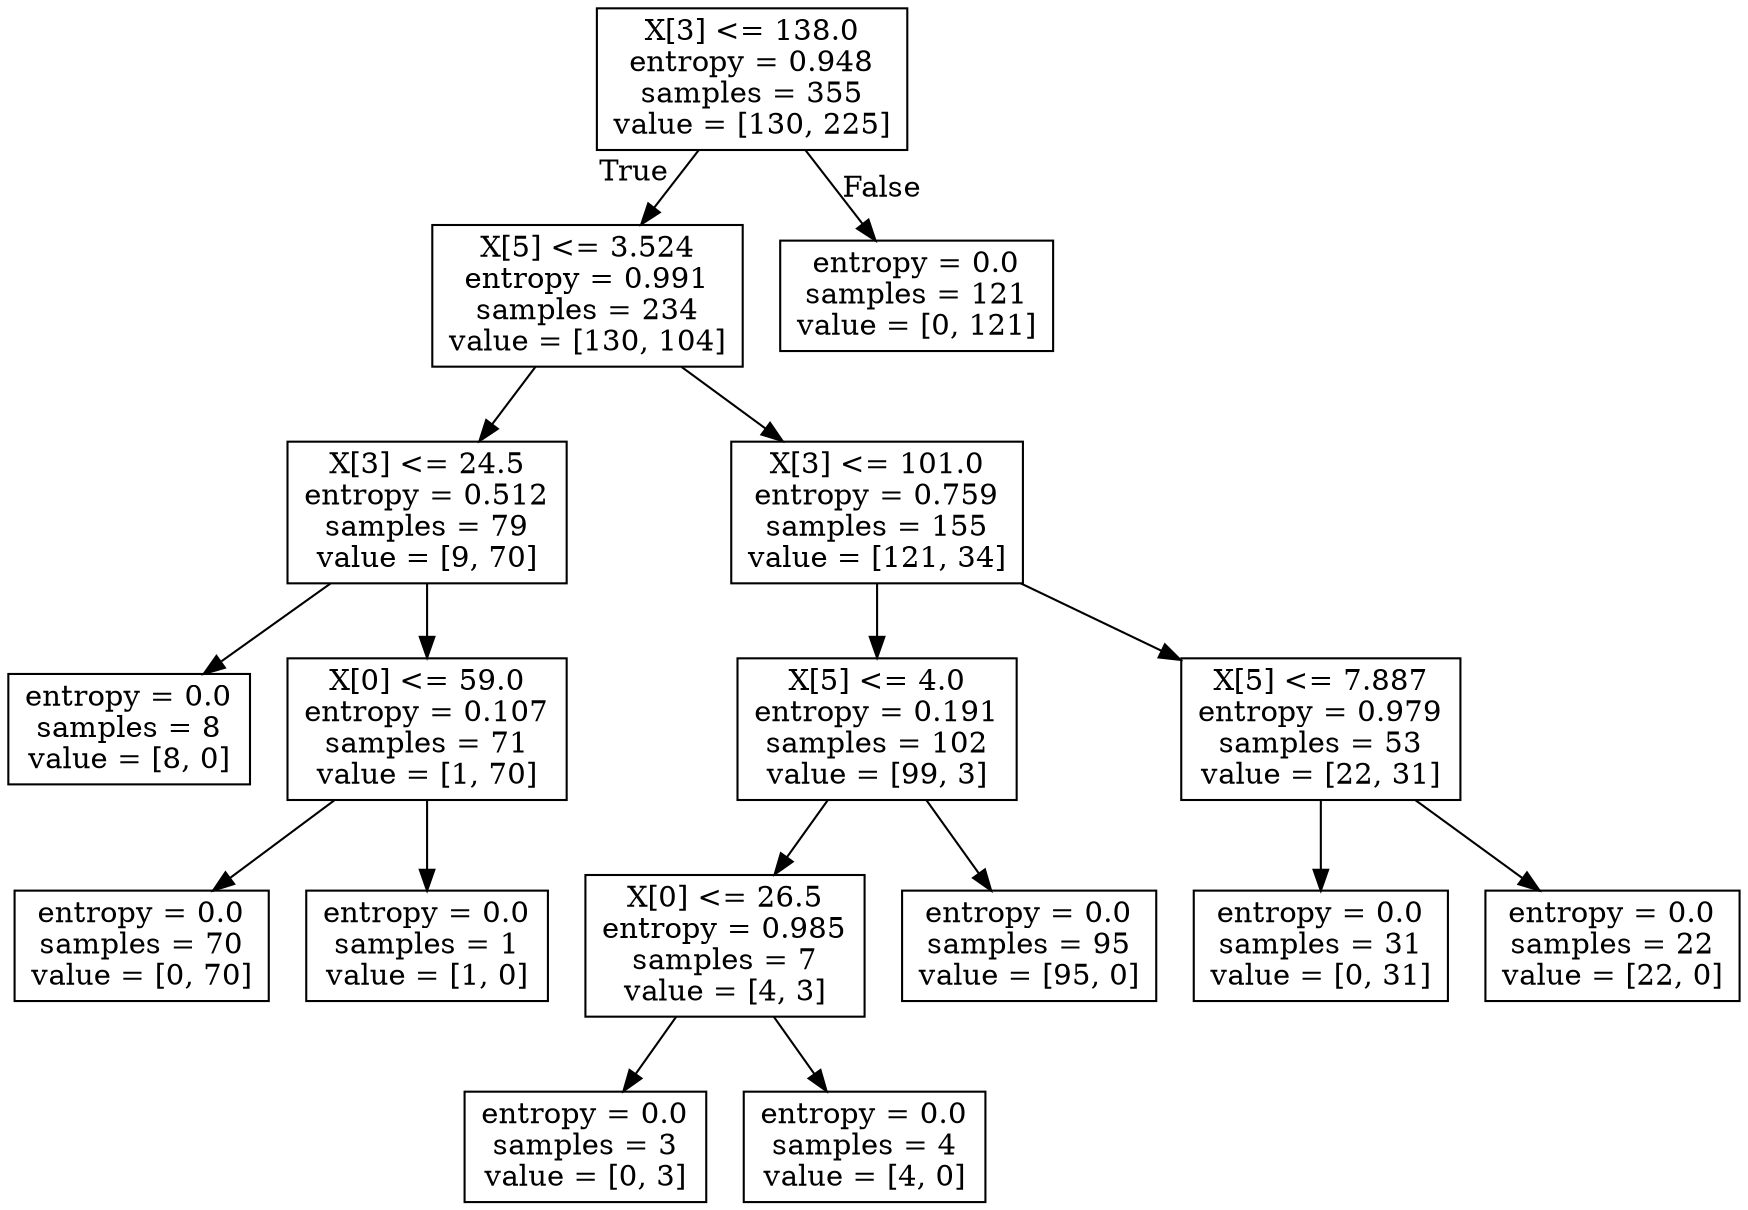 digraph Tree {
node [shape=box] ;
0 [label="X[3] <= 138.0\nentropy = 0.948\nsamples = 355\nvalue = [130, 225]"] ;
1 [label="X[5] <= 3.524\nentropy = 0.991\nsamples = 234\nvalue = [130, 104]"] ;
0 -> 1 [labeldistance=2.5, labelangle=45, headlabel="True"] ;
2 [label="X[3] <= 24.5\nentropy = 0.512\nsamples = 79\nvalue = [9, 70]"] ;
1 -> 2 ;
3 [label="entropy = 0.0\nsamples = 8\nvalue = [8, 0]"] ;
2 -> 3 ;
4 [label="X[0] <= 59.0\nentropy = 0.107\nsamples = 71\nvalue = [1, 70]"] ;
2 -> 4 ;
5 [label="entropy = 0.0\nsamples = 70\nvalue = [0, 70]"] ;
4 -> 5 ;
6 [label="entropy = 0.0\nsamples = 1\nvalue = [1, 0]"] ;
4 -> 6 ;
7 [label="X[3] <= 101.0\nentropy = 0.759\nsamples = 155\nvalue = [121, 34]"] ;
1 -> 7 ;
8 [label="X[5] <= 4.0\nentropy = 0.191\nsamples = 102\nvalue = [99, 3]"] ;
7 -> 8 ;
9 [label="X[0] <= 26.5\nentropy = 0.985\nsamples = 7\nvalue = [4, 3]"] ;
8 -> 9 ;
10 [label="entropy = 0.0\nsamples = 3\nvalue = [0, 3]"] ;
9 -> 10 ;
11 [label="entropy = 0.0\nsamples = 4\nvalue = [4, 0]"] ;
9 -> 11 ;
12 [label="entropy = 0.0\nsamples = 95\nvalue = [95, 0]"] ;
8 -> 12 ;
13 [label="X[5] <= 7.887\nentropy = 0.979\nsamples = 53\nvalue = [22, 31]"] ;
7 -> 13 ;
14 [label="entropy = 0.0\nsamples = 31\nvalue = [0, 31]"] ;
13 -> 14 ;
15 [label="entropy = 0.0\nsamples = 22\nvalue = [22, 0]"] ;
13 -> 15 ;
16 [label="entropy = 0.0\nsamples = 121\nvalue = [0, 121]"] ;
0 -> 16 [labeldistance=2.5, labelangle=-45, headlabel="False"] ;
}